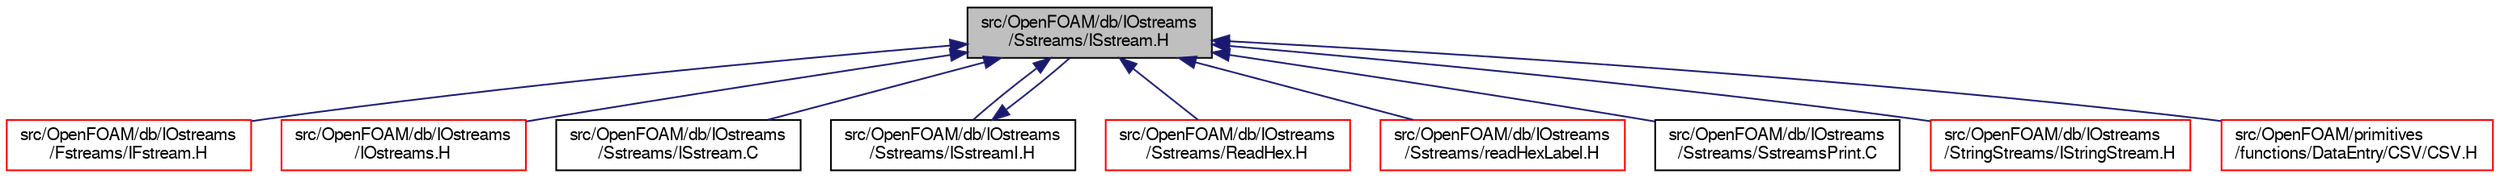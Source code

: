 digraph "src/OpenFOAM/db/IOstreams/Sstreams/ISstream.H"
{
  bgcolor="transparent";
  edge [fontname="FreeSans",fontsize="10",labelfontname="FreeSans",labelfontsize="10"];
  node [fontname="FreeSans",fontsize="10",shape=record];
  Node56 [label="src/OpenFOAM/db/IOstreams\l/Sstreams/ISstream.H",height=0.2,width=0.4,color="black", fillcolor="grey75", style="filled", fontcolor="black"];
  Node56 -> Node57 [dir="back",color="midnightblue",fontsize="10",style="solid",fontname="FreeSans"];
  Node57 [label="src/OpenFOAM/db/IOstreams\l/Fstreams/IFstream.H",height=0.2,width=0.4,color="red",URL="$a09059.html"];
  Node56 -> Node176 [dir="back",color="midnightblue",fontsize="10",style="solid",fontname="FreeSans"];
  Node176 [label="src/OpenFOAM/db/IOstreams\l/IOstreams.H",height=0.2,width=0.4,color="red",URL="$a09104.html",tooltip="Useful combination of include files which define Sin, Sout and Serr and the use of IO streams general..."];
  Node56 -> Node3985 [dir="back",color="midnightblue",fontsize="10",style="solid",fontname="FreeSans"];
  Node3985 [label="src/OpenFOAM/db/IOstreams\l/Sstreams/ISstream.C",height=0.2,width=0.4,color="black",URL="$a09170.html"];
  Node56 -> Node3986 [dir="back",color="midnightblue",fontsize="10",style="solid",fontname="FreeSans"];
  Node3986 [label="src/OpenFOAM/db/IOstreams\l/Sstreams/ISstreamI.H",height=0.2,width=0.4,color="black",URL="$a09176.html"];
  Node3986 -> Node56 [dir="back",color="midnightblue",fontsize="10",style="solid",fontname="FreeSans"];
  Node56 -> Node3987 [dir="back",color="midnightblue",fontsize="10",style="solid",fontname="FreeSans"];
  Node3987 [label="src/OpenFOAM/db/IOstreams\l/Sstreams/ReadHex.H",height=0.2,width=0.4,color="red",URL="$a09197.html",tooltip="Read a hex integer from an input stream. "];
  Node56 -> Node3990 [dir="back",color="midnightblue",fontsize="10",style="solid",fontname="FreeSans"];
  Node3990 [label="src/OpenFOAM/db/IOstreams\l/Sstreams/readHexLabel.H",height=0.2,width=0.4,color="red",URL="$a09203.html",tooltip="Read a hex label from an input stream. "];
  Node56 -> Node3991 [dir="back",color="midnightblue",fontsize="10",style="solid",fontname="FreeSans"];
  Node3991 [label="src/OpenFOAM/db/IOstreams\l/Sstreams/SstreamsPrint.C",height=0.2,width=0.4,color="black",URL="$a09206.html",tooltip="Prints out a description of the streams. "];
  Node56 -> Node3992 [dir="back",color="midnightblue",fontsize="10",style="solid",fontname="FreeSans"];
  Node3992 [label="src/OpenFOAM/db/IOstreams\l/StringStreams/IStringStream.H",height=0.2,width=0.4,color="red",URL="$a09209.html"];
  Node56 -> Node4006 [dir="back",color="midnightblue",fontsize="10",style="solid",fontname="FreeSans"];
  Node4006 [label="src/OpenFOAM/primitives\l/functions/DataEntry/CSV/CSV.H",height=0.2,width=0.4,color="red",URL="$a12233.html"];
}
